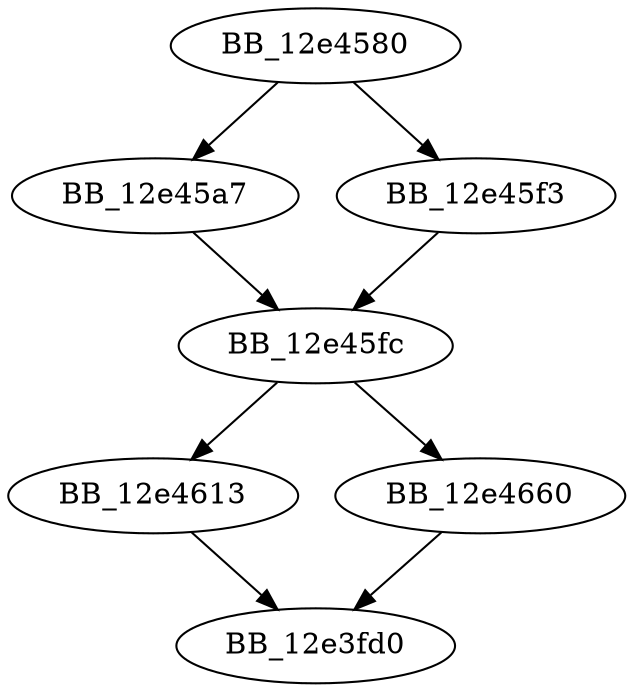 DiGraph sub_12E4580{
BB_12e4580->BB_12e45a7
BB_12e4580->BB_12e45f3
BB_12e45a7->BB_12e45fc
BB_12e45f3->BB_12e45fc
BB_12e45fc->BB_12e4613
BB_12e45fc->BB_12e4660
BB_12e4613->BB_12e3fd0
BB_12e4660->BB_12e3fd0
}
